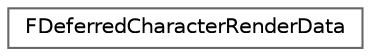 digraph "Graphical Class Hierarchy"
{
 // INTERACTIVE_SVG=YES
 // LATEX_PDF_SIZE
  bgcolor="transparent";
  edge [fontname=Helvetica,fontsize=10,labelfontname=Helvetica,labelfontsize=10];
  node [fontname=Helvetica,fontsize=10,shape=box,height=0.2,width=0.4];
  rankdir="LR";
  Node0 [id="Node000000",label="FDeferredCharacterRenderData",height=0.2,width=0.4,color="grey40", fillcolor="white", style="filled",URL="$d1/dbb/structFDeferredCharacterRenderData.html",tooltip="For a deferred atlas character insertion, this contains the subregion of the atlas previously reserve..."];
}
